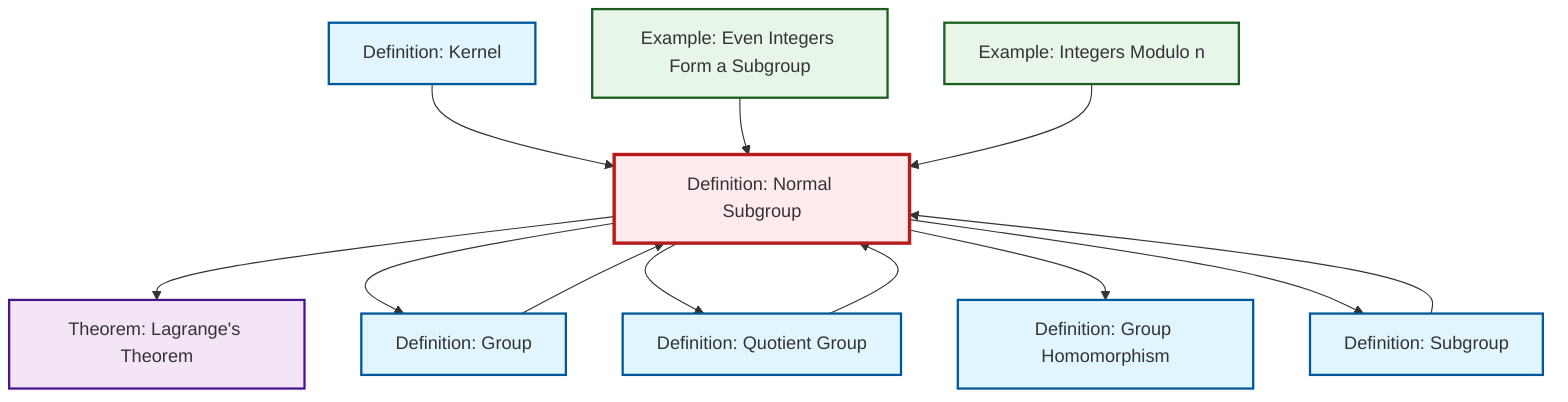 graph TD
    classDef definition fill:#e1f5fe,stroke:#01579b,stroke-width:2px
    classDef theorem fill:#f3e5f5,stroke:#4a148c,stroke-width:2px
    classDef axiom fill:#fff3e0,stroke:#e65100,stroke-width:2px
    classDef example fill:#e8f5e9,stroke:#1b5e20,stroke-width:2px
    classDef current fill:#ffebee,stroke:#b71c1c,stroke-width:3px
    ex-even-integers-subgroup["Example: Even Integers Form a Subgroup"]:::example
    def-group["Definition: Group"]:::definition
    ex-quotient-integers-mod-n["Example: Integers Modulo n"]:::example
    def-kernel["Definition: Kernel"]:::definition
    def-normal-subgroup["Definition: Normal Subgroup"]:::definition
    def-quotient-group["Definition: Quotient Group"]:::definition
    def-homomorphism["Definition: Group Homomorphism"]:::definition
    thm-lagrange["Theorem: Lagrange's Theorem"]:::theorem
    def-subgroup["Definition: Subgroup"]:::definition
    def-normal-subgroup --> thm-lagrange
    def-kernel --> def-normal-subgroup
    ex-even-integers-subgroup --> def-normal-subgroup
    def-group --> def-normal-subgroup
    def-normal-subgroup --> def-group
    def-subgroup --> def-normal-subgroup
    ex-quotient-integers-mod-n --> def-normal-subgroup
    def-normal-subgroup --> def-quotient-group
    def-normal-subgroup --> def-homomorphism
    def-quotient-group --> def-normal-subgroup
    def-normal-subgroup --> def-subgroup
    class def-normal-subgroup current